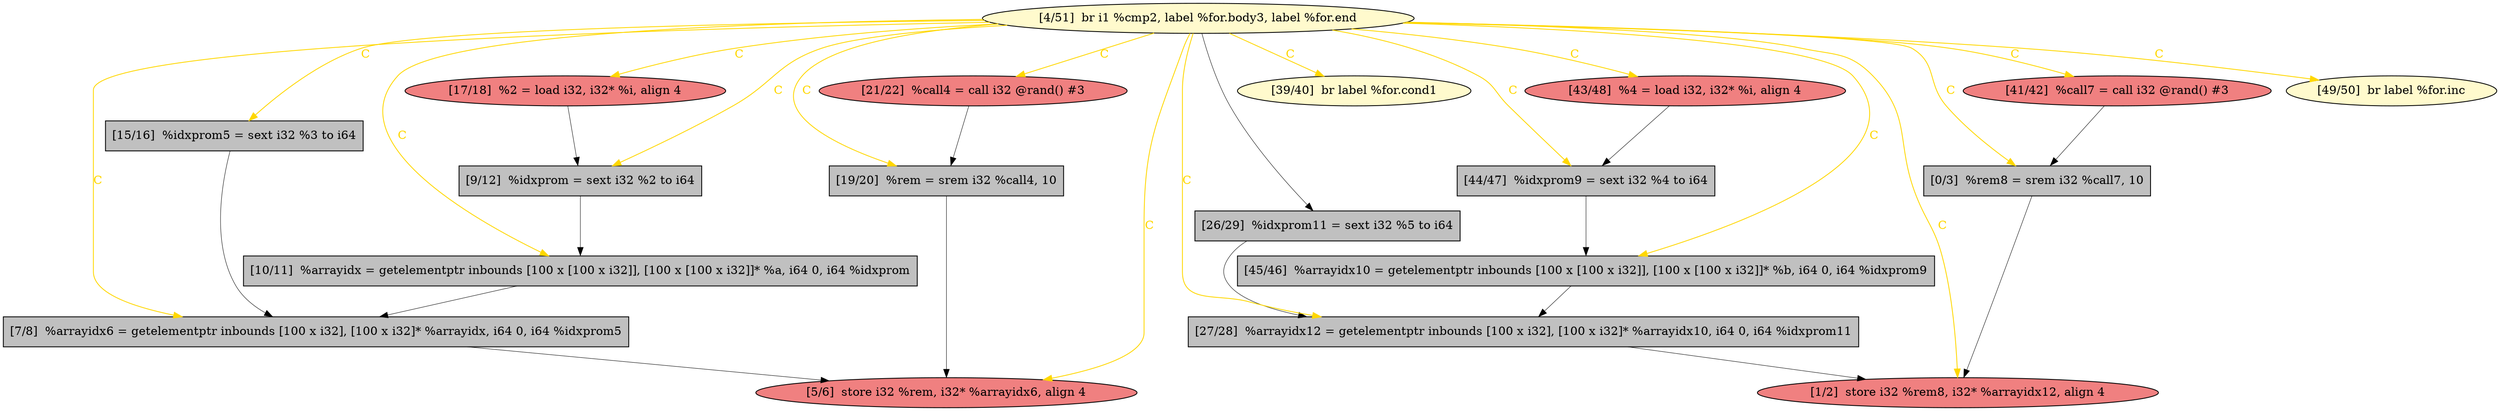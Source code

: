 
digraph G {


node1393 [fillcolor=lightcoral,label="[21/22]  %call4 = call i32 @rand() #3",shape=ellipse,style=filled ]
node1379 [fillcolor=grey,label="[15/16]  %idxprom5 = sext i32 %3 to i64",shape=rectangle,style=filled ]
node1391 [fillcolor=grey,label="[26/29]  %idxprom11 = sext i32 %5 to i64",shape=rectangle,style=filled ]
node1378 [fillcolor=grey,label="[10/11]  %arrayidx = getelementptr inbounds [100 x [100 x i32]], [100 x [100 x i32]]* %a, i64 0, i64 %idxprom",shape=rectangle,style=filled ]
node1380 [fillcolor=lightcoral,label="[17/18]  %2 = load i32, i32* %i, align 4",shape=ellipse,style=filled ]
node1377 [fillcolor=grey,label="[9/12]  %idxprom = sext i32 %2 to i64",shape=rectangle,style=filled ]
node1394 [fillcolor=grey,label="[19/20]  %rem = srem i32 %call4, 10",shape=rectangle,style=filled ]
node1381 [fillcolor=lightcoral,label="[43/48]  %4 = load i32, i32* %i, align 4",shape=ellipse,style=filled ]
node1376 [fillcolor=grey,label="[7/8]  %arrayidx6 = getelementptr inbounds [100 x i32], [100 x i32]* %arrayidx, i64 0, i64 %idxprom5",shape=rectangle,style=filled ]
node1382 [fillcolor=grey,label="[45/46]  %arrayidx10 = getelementptr inbounds [100 x [100 x i32]], [100 x [100 x i32]]* %b, i64 0, i64 %idxprom9",shape=rectangle,style=filled ]
node1385 [fillcolor=lemonchiffon,label="[39/40]  br label %for.cond1",shape=ellipse,style=filled ]
node1384 [fillcolor=grey,label="[44/47]  %idxprom9 = sext i32 %4 to i64",shape=rectangle,style=filled ]
node1390 [fillcolor=lemonchiffon,label="[4/51]  br i1 %cmp2, label %for.body3, label %for.end",shape=ellipse,style=filled ]
node1383 [fillcolor=lightcoral,label="[1/2]  store i32 %rem8, i32* %arrayidx12, align 4",shape=ellipse,style=filled ]
node1389 [fillcolor=grey,label="[0/3]  %rem8 = srem i32 %call7, 10",shape=rectangle,style=filled ]
node1387 [fillcolor=lightcoral,label="[41/42]  %call7 = call i32 @rand() #3",shape=ellipse,style=filled ]
node1392 [fillcolor=grey,label="[27/28]  %arrayidx12 = getelementptr inbounds [100 x i32], [100 x i32]* %arrayidx10, i64 0, i64 %idxprom11",shape=rectangle,style=filled ]
node1386 [fillcolor=lightcoral,label="[5/6]  store i32 %rem, i32* %arrayidx6, align 4",shape=ellipse,style=filled ]
node1388 [fillcolor=lemonchiffon,label="[49/50]  br label %for.inc",shape=ellipse,style=filled ]

node1390->node1385 [style=solid,color=gold,label="C",penwidth=1.0,fontcolor=gold ]
node1392->node1383 [style=solid,color=black,label="",penwidth=0.5,fontcolor=black ]
node1390->node1389 [style=solid,color=gold,label="C",penwidth=1.0,fontcolor=gold ]
node1390->node1381 [style=solid,color=gold,label="C",penwidth=1.0,fontcolor=gold ]
node1390->node1382 [style=solid,color=gold,label="C",penwidth=1.0,fontcolor=gold ]
node1390->node1384 [style=solid,color=gold,label="C",penwidth=1.0,fontcolor=gold ]
node1387->node1389 [style=solid,color=black,label="",penwidth=0.5,fontcolor=black ]
node1390->node1392 [style=solid,color=gold,label="C",penwidth=1.0,fontcolor=gold ]
node1378->node1376 [style=solid,color=black,label="",penwidth=0.5,fontcolor=black ]
node1390->node1391 [style=solid,color=black,label="",penwidth=0.5,fontcolor=black ]
node1390->node1383 [style=solid,color=gold,label="C",penwidth=1.0,fontcolor=gold ]
node1384->node1382 [style=solid,color=black,label="",penwidth=0.5,fontcolor=black ]
node1381->node1384 [style=solid,color=black,label="",penwidth=0.5,fontcolor=black ]
node1394->node1386 [style=solid,color=black,label="",penwidth=0.5,fontcolor=black ]
node1390->node1387 [style=solid,color=gold,label="C",penwidth=1.0,fontcolor=gold ]
node1390->node1377 [style=solid,color=gold,label="C",penwidth=1.0,fontcolor=gold ]
node1390->node1379 [style=solid,color=gold,label="C",penwidth=1.0,fontcolor=gold ]
node1390->node1380 [style=solid,color=gold,label="C",penwidth=1.0,fontcolor=gold ]
node1393->node1394 [style=solid,color=black,label="",penwidth=0.5,fontcolor=black ]
node1379->node1376 [style=solid,color=black,label="",penwidth=0.5,fontcolor=black ]
node1391->node1392 [style=solid,color=black,label="",penwidth=0.5,fontcolor=black ]
node1390->node1388 [style=solid,color=gold,label="C",penwidth=1.0,fontcolor=gold ]
node1389->node1383 [style=solid,color=black,label="",penwidth=0.5,fontcolor=black ]
node1390->node1386 [style=solid,color=gold,label="C",penwidth=1.0,fontcolor=gold ]
node1380->node1377 [style=solid,color=black,label="",penwidth=0.5,fontcolor=black ]
node1390->node1376 [style=solid,color=gold,label="C",penwidth=1.0,fontcolor=gold ]
node1376->node1386 [style=solid,color=black,label="",penwidth=0.5,fontcolor=black ]
node1390->node1394 [style=solid,color=gold,label="C",penwidth=1.0,fontcolor=gold ]
node1390->node1378 [style=solid,color=gold,label="C",penwidth=1.0,fontcolor=gold ]
node1377->node1378 [style=solid,color=black,label="",penwidth=0.5,fontcolor=black ]
node1390->node1393 [style=solid,color=gold,label="C",penwidth=1.0,fontcolor=gold ]
node1382->node1392 [style=solid,color=black,label="",penwidth=0.5,fontcolor=black ]


}
